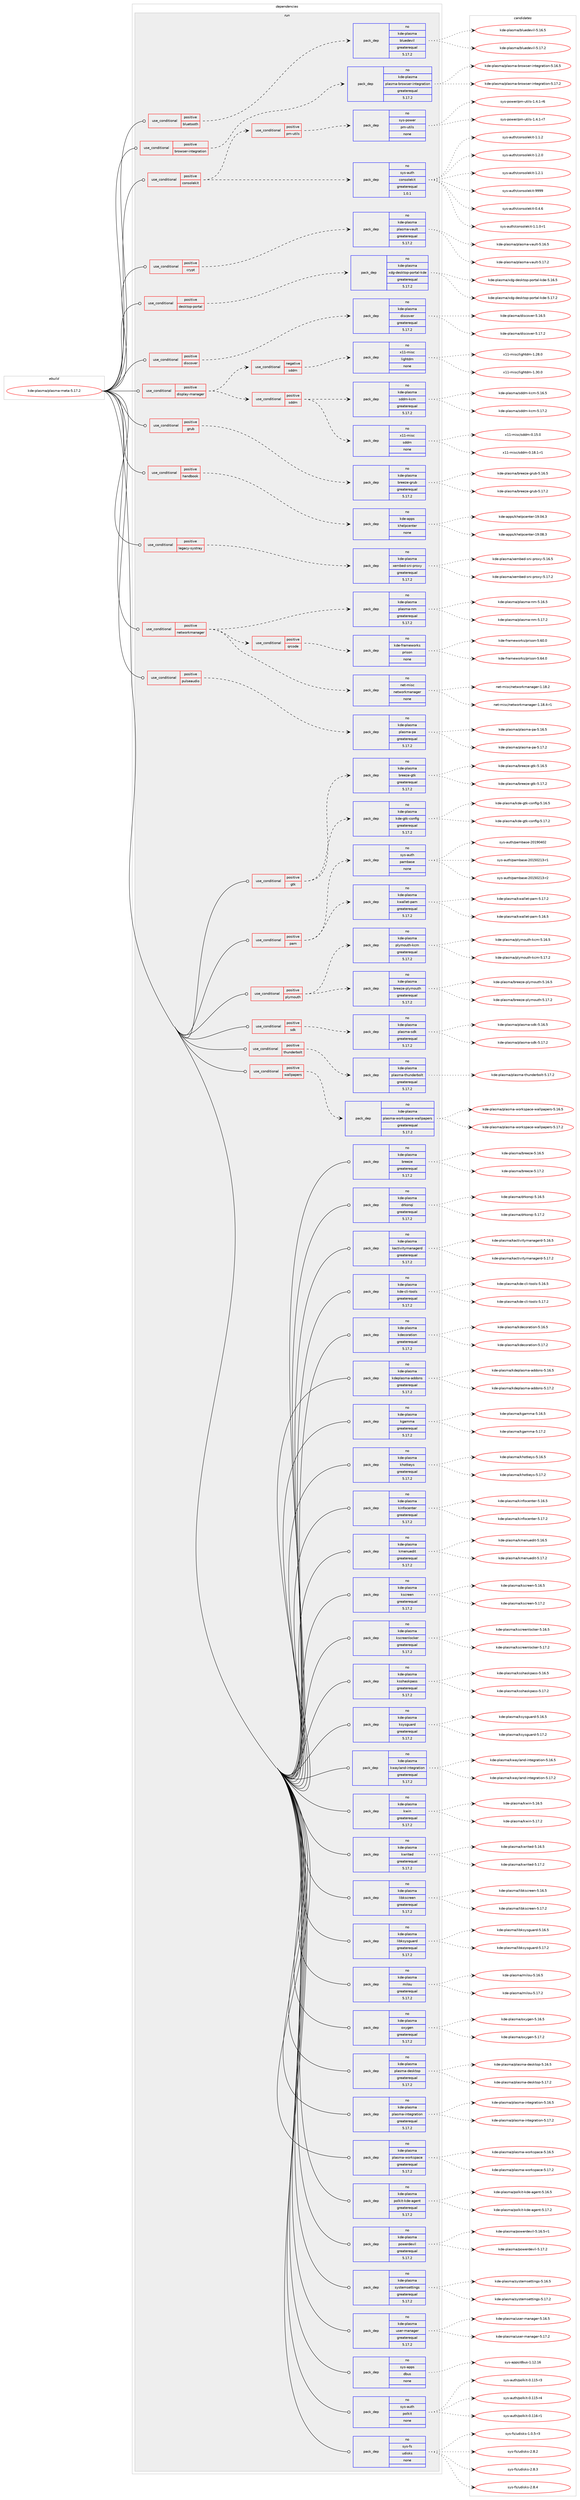 digraph prolog {

# *************
# Graph options
# *************

newrank=true;
concentrate=true;
compound=true;
graph [rankdir=LR,fontname=Helvetica,fontsize=10,ranksep=1.5];#, ranksep=2.5, nodesep=0.2];
edge  [arrowhead=vee];
node  [fontname=Helvetica,fontsize=10];

# **********
# The ebuild
# **********

subgraph cluster_leftcol {
color=gray;
label=<<i>ebuild</i>>;
id [label="kde-plasma/plasma-meta-5.17.2", color=red, width=4, href="../kde-plasma/plasma-meta-5.17.2.svg"];
}

# ****************
# The dependencies
# ****************

subgraph cluster_midcol {
color=gray;
label=<<i>dependencies</i>>;
subgraph cluster_compile {
fillcolor="#eeeeee";
style=filled;
label=<<i>compile</i>>;
}
subgraph cluster_compileandrun {
fillcolor="#eeeeee";
style=filled;
label=<<i>compile and run</i>>;
}
subgraph cluster_run {
fillcolor="#eeeeee";
style=filled;
label=<<i>run</i>>;
subgraph cond187594 {
dependency768848 [label=<<TABLE BORDER="0" CELLBORDER="1" CELLSPACING="0" CELLPADDING="4"><TR><TD ROWSPAN="3" CELLPADDING="10">use_conditional</TD></TR><TR><TD>positive</TD></TR><TR><TD>bluetooth</TD></TR></TABLE>>, shape=none, color=red];
subgraph pack567969 {
dependency768849 [label=<<TABLE BORDER="0" CELLBORDER="1" CELLSPACING="0" CELLPADDING="4" WIDTH="220"><TR><TD ROWSPAN="6" CELLPADDING="30">pack_dep</TD></TR><TR><TD WIDTH="110">no</TD></TR><TR><TD>kde-plasma</TD></TR><TR><TD>bluedevil</TD></TR><TR><TD>greaterequal</TD></TR><TR><TD>5.17.2</TD></TR></TABLE>>, shape=none, color=blue];
}
dependency768848:e -> dependency768849:w [weight=20,style="dashed",arrowhead="vee"];
}
id:e -> dependency768848:w [weight=20,style="solid",arrowhead="odot"];
subgraph cond187595 {
dependency768850 [label=<<TABLE BORDER="0" CELLBORDER="1" CELLSPACING="0" CELLPADDING="4"><TR><TD ROWSPAN="3" CELLPADDING="10">use_conditional</TD></TR><TR><TD>positive</TD></TR><TR><TD>browser-integration</TD></TR></TABLE>>, shape=none, color=red];
subgraph pack567970 {
dependency768851 [label=<<TABLE BORDER="0" CELLBORDER="1" CELLSPACING="0" CELLPADDING="4" WIDTH="220"><TR><TD ROWSPAN="6" CELLPADDING="30">pack_dep</TD></TR><TR><TD WIDTH="110">no</TD></TR><TR><TD>kde-plasma</TD></TR><TR><TD>plasma-browser-integration</TD></TR><TR><TD>greaterequal</TD></TR><TR><TD>5.17.2</TD></TR></TABLE>>, shape=none, color=blue];
}
dependency768850:e -> dependency768851:w [weight=20,style="dashed",arrowhead="vee"];
}
id:e -> dependency768850:w [weight=20,style="solid",arrowhead="odot"];
subgraph cond187596 {
dependency768852 [label=<<TABLE BORDER="0" CELLBORDER="1" CELLSPACING="0" CELLPADDING="4"><TR><TD ROWSPAN="3" CELLPADDING="10">use_conditional</TD></TR><TR><TD>positive</TD></TR><TR><TD>consolekit</TD></TR></TABLE>>, shape=none, color=red];
subgraph pack567971 {
dependency768853 [label=<<TABLE BORDER="0" CELLBORDER="1" CELLSPACING="0" CELLPADDING="4" WIDTH="220"><TR><TD ROWSPAN="6" CELLPADDING="30">pack_dep</TD></TR><TR><TD WIDTH="110">no</TD></TR><TR><TD>sys-auth</TD></TR><TR><TD>consolekit</TD></TR><TR><TD>greaterequal</TD></TR><TR><TD>1.0.1</TD></TR></TABLE>>, shape=none, color=blue];
}
dependency768852:e -> dependency768853:w [weight=20,style="dashed",arrowhead="vee"];
subgraph cond187597 {
dependency768854 [label=<<TABLE BORDER="0" CELLBORDER="1" CELLSPACING="0" CELLPADDING="4"><TR><TD ROWSPAN="3" CELLPADDING="10">use_conditional</TD></TR><TR><TD>positive</TD></TR><TR><TD>pm-utils</TD></TR></TABLE>>, shape=none, color=red];
subgraph pack567972 {
dependency768855 [label=<<TABLE BORDER="0" CELLBORDER="1" CELLSPACING="0" CELLPADDING="4" WIDTH="220"><TR><TD ROWSPAN="6" CELLPADDING="30">pack_dep</TD></TR><TR><TD WIDTH="110">no</TD></TR><TR><TD>sys-power</TD></TR><TR><TD>pm-utils</TD></TR><TR><TD>none</TD></TR><TR><TD></TD></TR></TABLE>>, shape=none, color=blue];
}
dependency768854:e -> dependency768855:w [weight=20,style="dashed",arrowhead="vee"];
}
dependency768852:e -> dependency768854:w [weight=20,style="dashed",arrowhead="vee"];
}
id:e -> dependency768852:w [weight=20,style="solid",arrowhead="odot"];
subgraph cond187598 {
dependency768856 [label=<<TABLE BORDER="0" CELLBORDER="1" CELLSPACING="0" CELLPADDING="4"><TR><TD ROWSPAN="3" CELLPADDING="10">use_conditional</TD></TR><TR><TD>positive</TD></TR><TR><TD>crypt</TD></TR></TABLE>>, shape=none, color=red];
subgraph pack567973 {
dependency768857 [label=<<TABLE BORDER="0" CELLBORDER="1" CELLSPACING="0" CELLPADDING="4" WIDTH="220"><TR><TD ROWSPAN="6" CELLPADDING="30">pack_dep</TD></TR><TR><TD WIDTH="110">no</TD></TR><TR><TD>kde-plasma</TD></TR><TR><TD>plasma-vault</TD></TR><TR><TD>greaterequal</TD></TR><TR><TD>5.17.2</TD></TR></TABLE>>, shape=none, color=blue];
}
dependency768856:e -> dependency768857:w [weight=20,style="dashed",arrowhead="vee"];
}
id:e -> dependency768856:w [weight=20,style="solid",arrowhead="odot"];
subgraph cond187599 {
dependency768858 [label=<<TABLE BORDER="0" CELLBORDER="1" CELLSPACING="0" CELLPADDING="4"><TR><TD ROWSPAN="3" CELLPADDING="10">use_conditional</TD></TR><TR><TD>positive</TD></TR><TR><TD>desktop-portal</TD></TR></TABLE>>, shape=none, color=red];
subgraph pack567974 {
dependency768859 [label=<<TABLE BORDER="0" CELLBORDER="1" CELLSPACING="0" CELLPADDING="4" WIDTH="220"><TR><TD ROWSPAN="6" CELLPADDING="30">pack_dep</TD></TR><TR><TD WIDTH="110">no</TD></TR><TR><TD>kde-plasma</TD></TR><TR><TD>xdg-desktop-portal-kde</TD></TR><TR><TD>greaterequal</TD></TR><TR><TD>5.17.2</TD></TR></TABLE>>, shape=none, color=blue];
}
dependency768858:e -> dependency768859:w [weight=20,style="dashed",arrowhead="vee"];
}
id:e -> dependency768858:w [weight=20,style="solid",arrowhead="odot"];
subgraph cond187600 {
dependency768860 [label=<<TABLE BORDER="0" CELLBORDER="1" CELLSPACING="0" CELLPADDING="4"><TR><TD ROWSPAN="3" CELLPADDING="10">use_conditional</TD></TR><TR><TD>positive</TD></TR><TR><TD>discover</TD></TR></TABLE>>, shape=none, color=red];
subgraph pack567975 {
dependency768861 [label=<<TABLE BORDER="0" CELLBORDER="1" CELLSPACING="0" CELLPADDING="4" WIDTH="220"><TR><TD ROWSPAN="6" CELLPADDING="30">pack_dep</TD></TR><TR><TD WIDTH="110">no</TD></TR><TR><TD>kde-plasma</TD></TR><TR><TD>discover</TD></TR><TR><TD>greaterequal</TD></TR><TR><TD>5.17.2</TD></TR></TABLE>>, shape=none, color=blue];
}
dependency768860:e -> dependency768861:w [weight=20,style="dashed",arrowhead="vee"];
}
id:e -> dependency768860:w [weight=20,style="solid",arrowhead="odot"];
subgraph cond187601 {
dependency768862 [label=<<TABLE BORDER="0" CELLBORDER="1" CELLSPACING="0" CELLPADDING="4"><TR><TD ROWSPAN="3" CELLPADDING="10">use_conditional</TD></TR><TR><TD>positive</TD></TR><TR><TD>display-manager</TD></TR></TABLE>>, shape=none, color=red];
subgraph cond187602 {
dependency768863 [label=<<TABLE BORDER="0" CELLBORDER="1" CELLSPACING="0" CELLPADDING="4"><TR><TD ROWSPAN="3" CELLPADDING="10">use_conditional</TD></TR><TR><TD>positive</TD></TR><TR><TD>sddm</TD></TR></TABLE>>, shape=none, color=red];
subgraph pack567976 {
dependency768864 [label=<<TABLE BORDER="0" CELLBORDER="1" CELLSPACING="0" CELLPADDING="4" WIDTH="220"><TR><TD ROWSPAN="6" CELLPADDING="30">pack_dep</TD></TR><TR><TD WIDTH="110">no</TD></TR><TR><TD>kde-plasma</TD></TR><TR><TD>sddm-kcm</TD></TR><TR><TD>greaterequal</TD></TR><TR><TD>5.17.2</TD></TR></TABLE>>, shape=none, color=blue];
}
dependency768863:e -> dependency768864:w [weight=20,style="dashed",arrowhead="vee"];
subgraph pack567977 {
dependency768865 [label=<<TABLE BORDER="0" CELLBORDER="1" CELLSPACING="0" CELLPADDING="4" WIDTH="220"><TR><TD ROWSPAN="6" CELLPADDING="30">pack_dep</TD></TR><TR><TD WIDTH="110">no</TD></TR><TR><TD>x11-misc</TD></TR><TR><TD>sddm</TD></TR><TR><TD>none</TD></TR><TR><TD></TD></TR></TABLE>>, shape=none, color=blue];
}
dependency768863:e -> dependency768865:w [weight=20,style="dashed",arrowhead="vee"];
}
dependency768862:e -> dependency768863:w [weight=20,style="dashed",arrowhead="vee"];
subgraph cond187603 {
dependency768866 [label=<<TABLE BORDER="0" CELLBORDER="1" CELLSPACING="0" CELLPADDING="4"><TR><TD ROWSPAN="3" CELLPADDING="10">use_conditional</TD></TR><TR><TD>negative</TD></TR><TR><TD>sddm</TD></TR></TABLE>>, shape=none, color=red];
subgraph pack567978 {
dependency768867 [label=<<TABLE BORDER="0" CELLBORDER="1" CELLSPACING="0" CELLPADDING="4" WIDTH="220"><TR><TD ROWSPAN="6" CELLPADDING="30">pack_dep</TD></TR><TR><TD WIDTH="110">no</TD></TR><TR><TD>x11-misc</TD></TR><TR><TD>lightdm</TD></TR><TR><TD>none</TD></TR><TR><TD></TD></TR></TABLE>>, shape=none, color=blue];
}
dependency768866:e -> dependency768867:w [weight=20,style="dashed",arrowhead="vee"];
}
dependency768862:e -> dependency768866:w [weight=20,style="dashed",arrowhead="vee"];
}
id:e -> dependency768862:w [weight=20,style="solid",arrowhead="odot"];
subgraph cond187604 {
dependency768868 [label=<<TABLE BORDER="0" CELLBORDER="1" CELLSPACING="0" CELLPADDING="4"><TR><TD ROWSPAN="3" CELLPADDING="10">use_conditional</TD></TR><TR><TD>positive</TD></TR><TR><TD>grub</TD></TR></TABLE>>, shape=none, color=red];
subgraph pack567979 {
dependency768869 [label=<<TABLE BORDER="0" CELLBORDER="1" CELLSPACING="0" CELLPADDING="4" WIDTH="220"><TR><TD ROWSPAN="6" CELLPADDING="30">pack_dep</TD></TR><TR><TD WIDTH="110">no</TD></TR><TR><TD>kde-plasma</TD></TR><TR><TD>breeze-grub</TD></TR><TR><TD>greaterequal</TD></TR><TR><TD>5.17.2</TD></TR></TABLE>>, shape=none, color=blue];
}
dependency768868:e -> dependency768869:w [weight=20,style="dashed",arrowhead="vee"];
}
id:e -> dependency768868:w [weight=20,style="solid",arrowhead="odot"];
subgraph cond187605 {
dependency768870 [label=<<TABLE BORDER="0" CELLBORDER="1" CELLSPACING="0" CELLPADDING="4"><TR><TD ROWSPAN="3" CELLPADDING="10">use_conditional</TD></TR><TR><TD>positive</TD></TR><TR><TD>gtk</TD></TR></TABLE>>, shape=none, color=red];
subgraph pack567980 {
dependency768871 [label=<<TABLE BORDER="0" CELLBORDER="1" CELLSPACING="0" CELLPADDING="4" WIDTH="220"><TR><TD ROWSPAN="6" CELLPADDING="30">pack_dep</TD></TR><TR><TD WIDTH="110">no</TD></TR><TR><TD>kde-plasma</TD></TR><TR><TD>breeze-gtk</TD></TR><TR><TD>greaterequal</TD></TR><TR><TD>5.17.2</TD></TR></TABLE>>, shape=none, color=blue];
}
dependency768870:e -> dependency768871:w [weight=20,style="dashed",arrowhead="vee"];
subgraph pack567981 {
dependency768872 [label=<<TABLE BORDER="0" CELLBORDER="1" CELLSPACING="0" CELLPADDING="4" WIDTH="220"><TR><TD ROWSPAN="6" CELLPADDING="30">pack_dep</TD></TR><TR><TD WIDTH="110">no</TD></TR><TR><TD>kde-plasma</TD></TR><TR><TD>kde-gtk-config</TD></TR><TR><TD>greaterequal</TD></TR><TR><TD>5.17.2</TD></TR></TABLE>>, shape=none, color=blue];
}
dependency768870:e -> dependency768872:w [weight=20,style="dashed",arrowhead="vee"];
}
id:e -> dependency768870:w [weight=20,style="solid",arrowhead="odot"];
subgraph cond187606 {
dependency768873 [label=<<TABLE BORDER="0" CELLBORDER="1" CELLSPACING="0" CELLPADDING="4"><TR><TD ROWSPAN="3" CELLPADDING="10">use_conditional</TD></TR><TR><TD>positive</TD></TR><TR><TD>handbook</TD></TR></TABLE>>, shape=none, color=red];
subgraph pack567982 {
dependency768874 [label=<<TABLE BORDER="0" CELLBORDER="1" CELLSPACING="0" CELLPADDING="4" WIDTH="220"><TR><TD ROWSPAN="6" CELLPADDING="30">pack_dep</TD></TR><TR><TD WIDTH="110">no</TD></TR><TR><TD>kde-apps</TD></TR><TR><TD>khelpcenter</TD></TR><TR><TD>none</TD></TR><TR><TD></TD></TR></TABLE>>, shape=none, color=blue];
}
dependency768873:e -> dependency768874:w [weight=20,style="dashed",arrowhead="vee"];
}
id:e -> dependency768873:w [weight=20,style="solid",arrowhead="odot"];
subgraph cond187607 {
dependency768875 [label=<<TABLE BORDER="0" CELLBORDER="1" CELLSPACING="0" CELLPADDING="4"><TR><TD ROWSPAN="3" CELLPADDING="10">use_conditional</TD></TR><TR><TD>positive</TD></TR><TR><TD>legacy-systray</TD></TR></TABLE>>, shape=none, color=red];
subgraph pack567983 {
dependency768876 [label=<<TABLE BORDER="0" CELLBORDER="1" CELLSPACING="0" CELLPADDING="4" WIDTH="220"><TR><TD ROWSPAN="6" CELLPADDING="30">pack_dep</TD></TR><TR><TD WIDTH="110">no</TD></TR><TR><TD>kde-plasma</TD></TR><TR><TD>xembed-sni-proxy</TD></TR><TR><TD>greaterequal</TD></TR><TR><TD>5.17.2</TD></TR></TABLE>>, shape=none, color=blue];
}
dependency768875:e -> dependency768876:w [weight=20,style="dashed",arrowhead="vee"];
}
id:e -> dependency768875:w [weight=20,style="solid",arrowhead="odot"];
subgraph cond187608 {
dependency768877 [label=<<TABLE BORDER="0" CELLBORDER="1" CELLSPACING="0" CELLPADDING="4"><TR><TD ROWSPAN="3" CELLPADDING="10">use_conditional</TD></TR><TR><TD>positive</TD></TR><TR><TD>networkmanager</TD></TR></TABLE>>, shape=none, color=red];
subgraph pack567984 {
dependency768878 [label=<<TABLE BORDER="0" CELLBORDER="1" CELLSPACING="0" CELLPADDING="4" WIDTH="220"><TR><TD ROWSPAN="6" CELLPADDING="30">pack_dep</TD></TR><TR><TD WIDTH="110">no</TD></TR><TR><TD>kde-plasma</TD></TR><TR><TD>plasma-nm</TD></TR><TR><TD>greaterequal</TD></TR><TR><TD>5.17.2</TD></TR></TABLE>>, shape=none, color=blue];
}
dependency768877:e -> dependency768878:w [weight=20,style="dashed",arrowhead="vee"];
subgraph pack567985 {
dependency768879 [label=<<TABLE BORDER="0" CELLBORDER="1" CELLSPACING="0" CELLPADDING="4" WIDTH="220"><TR><TD ROWSPAN="6" CELLPADDING="30">pack_dep</TD></TR><TR><TD WIDTH="110">no</TD></TR><TR><TD>net-misc</TD></TR><TR><TD>networkmanager</TD></TR><TR><TD>none</TD></TR><TR><TD></TD></TR></TABLE>>, shape=none, color=blue];
}
dependency768877:e -> dependency768879:w [weight=20,style="dashed",arrowhead="vee"];
subgraph cond187609 {
dependency768880 [label=<<TABLE BORDER="0" CELLBORDER="1" CELLSPACING="0" CELLPADDING="4"><TR><TD ROWSPAN="3" CELLPADDING="10">use_conditional</TD></TR><TR><TD>positive</TD></TR><TR><TD>qrcode</TD></TR></TABLE>>, shape=none, color=red];
subgraph pack567986 {
dependency768881 [label=<<TABLE BORDER="0" CELLBORDER="1" CELLSPACING="0" CELLPADDING="4" WIDTH="220"><TR><TD ROWSPAN="6" CELLPADDING="30">pack_dep</TD></TR><TR><TD WIDTH="110">no</TD></TR><TR><TD>kde-frameworks</TD></TR><TR><TD>prison</TD></TR><TR><TD>none</TD></TR><TR><TD></TD></TR></TABLE>>, shape=none, color=blue];
}
dependency768880:e -> dependency768881:w [weight=20,style="dashed",arrowhead="vee"];
}
dependency768877:e -> dependency768880:w [weight=20,style="dashed",arrowhead="vee"];
}
id:e -> dependency768877:w [weight=20,style="solid",arrowhead="odot"];
subgraph cond187610 {
dependency768882 [label=<<TABLE BORDER="0" CELLBORDER="1" CELLSPACING="0" CELLPADDING="4"><TR><TD ROWSPAN="3" CELLPADDING="10">use_conditional</TD></TR><TR><TD>positive</TD></TR><TR><TD>pam</TD></TR></TABLE>>, shape=none, color=red];
subgraph pack567987 {
dependency768883 [label=<<TABLE BORDER="0" CELLBORDER="1" CELLSPACING="0" CELLPADDING="4" WIDTH="220"><TR><TD ROWSPAN="6" CELLPADDING="30">pack_dep</TD></TR><TR><TD WIDTH="110">no</TD></TR><TR><TD>kde-plasma</TD></TR><TR><TD>kwallet-pam</TD></TR><TR><TD>greaterequal</TD></TR><TR><TD>5.17.2</TD></TR></TABLE>>, shape=none, color=blue];
}
dependency768882:e -> dependency768883:w [weight=20,style="dashed",arrowhead="vee"];
subgraph pack567988 {
dependency768884 [label=<<TABLE BORDER="0" CELLBORDER="1" CELLSPACING="0" CELLPADDING="4" WIDTH="220"><TR><TD ROWSPAN="6" CELLPADDING="30">pack_dep</TD></TR><TR><TD WIDTH="110">no</TD></TR><TR><TD>sys-auth</TD></TR><TR><TD>pambase</TD></TR><TR><TD>none</TD></TR><TR><TD></TD></TR></TABLE>>, shape=none, color=blue];
}
dependency768882:e -> dependency768884:w [weight=20,style="dashed",arrowhead="vee"];
}
id:e -> dependency768882:w [weight=20,style="solid",arrowhead="odot"];
subgraph cond187611 {
dependency768885 [label=<<TABLE BORDER="0" CELLBORDER="1" CELLSPACING="0" CELLPADDING="4"><TR><TD ROWSPAN="3" CELLPADDING="10">use_conditional</TD></TR><TR><TD>positive</TD></TR><TR><TD>plymouth</TD></TR></TABLE>>, shape=none, color=red];
subgraph pack567989 {
dependency768886 [label=<<TABLE BORDER="0" CELLBORDER="1" CELLSPACING="0" CELLPADDING="4" WIDTH="220"><TR><TD ROWSPAN="6" CELLPADDING="30">pack_dep</TD></TR><TR><TD WIDTH="110">no</TD></TR><TR><TD>kde-plasma</TD></TR><TR><TD>breeze-plymouth</TD></TR><TR><TD>greaterequal</TD></TR><TR><TD>5.17.2</TD></TR></TABLE>>, shape=none, color=blue];
}
dependency768885:e -> dependency768886:w [weight=20,style="dashed",arrowhead="vee"];
subgraph pack567990 {
dependency768887 [label=<<TABLE BORDER="0" CELLBORDER="1" CELLSPACING="0" CELLPADDING="4" WIDTH="220"><TR><TD ROWSPAN="6" CELLPADDING="30">pack_dep</TD></TR><TR><TD WIDTH="110">no</TD></TR><TR><TD>kde-plasma</TD></TR><TR><TD>plymouth-kcm</TD></TR><TR><TD>greaterequal</TD></TR><TR><TD>5.17.2</TD></TR></TABLE>>, shape=none, color=blue];
}
dependency768885:e -> dependency768887:w [weight=20,style="dashed",arrowhead="vee"];
}
id:e -> dependency768885:w [weight=20,style="solid",arrowhead="odot"];
subgraph cond187612 {
dependency768888 [label=<<TABLE BORDER="0" CELLBORDER="1" CELLSPACING="0" CELLPADDING="4"><TR><TD ROWSPAN="3" CELLPADDING="10">use_conditional</TD></TR><TR><TD>positive</TD></TR><TR><TD>pulseaudio</TD></TR></TABLE>>, shape=none, color=red];
subgraph pack567991 {
dependency768889 [label=<<TABLE BORDER="0" CELLBORDER="1" CELLSPACING="0" CELLPADDING="4" WIDTH="220"><TR><TD ROWSPAN="6" CELLPADDING="30">pack_dep</TD></TR><TR><TD WIDTH="110">no</TD></TR><TR><TD>kde-plasma</TD></TR><TR><TD>plasma-pa</TD></TR><TR><TD>greaterequal</TD></TR><TR><TD>5.17.2</TD></TR></TABLE>>, shape=none, color=blue];
}
dependency768888:e -> dependency768889:w [weight=20,style="dashed",arrowhead="vee"];
}
id:e -> dependency768888:w [weight=20,style="solid",arrowhead="odot"];
subgraph cond187613 {
dependency768890 [label=<<TABLE BORDER="0" CELLBORDER="1" CELLSPACING="0" CELLPADDING="4"><TR><TD ROWSPAN="3" CELLPADDING="10">use_conditional</TD></TR><TR><TD>positive</TD></TR><TR><TD>sdk</TD></TR></TABLE>>, shape=none, color=red];
subgraph pack567992 {
dependency768891 [label=<<TABLE BORDER="0" CELLBORDER="1" CELLSPACING="0" CELLPADDING="4" WIDTH="220"><TR><TD ROWSPAN="6" CELLPADDING="30">pack_dep</TD></TR><TR><TD WIDTH="110">no</TD></TR><TR><TD>kde-plasma</TD></TR><TR><TD>plasma-sdk</TD></TR><TR><TD>greaterequal</TD></TR><TR><TD>5.17.2</TD></TR></TABLE>>, shape=none, color=blue];
}
dependency768890:e -> dependency768891:w [weight=20,style="dashed",arrowhead="vee"];
}
id:e -> dependency768890:w [weight=20,style="solid",arrowhead="odot"];
subgraph cond187614 {
dependency768892 [label=<<TABLE BORDER="0" CELLBORDER="1" CELLSPACING="0" CELLPADDING="4"><TR><TD ROWSPAN="3" CELLPADDING="10">use_conditional</TD></TR><TR><TD>positive</TD></TR><TR><TD>thunderbolt</TD></TR></TABLE>>, shape=none, color=red];
subgraph pack567993 {
dependency768893 [label=<<TABLE BORDER="0" CELLBORDER="1" CELLSPACING="0" CELLPADDING="4" WIDTH="220"><TR><TD ROWSPAN="6" CELLPADDING="30">pack_dep</TD></TR><TR><TD WIDTH="110">no</TD></TR><TR><TD>kde-plasma</TD></TR><TR><TD>plasma-thunderbolt</TD></TR><TR><TD>greaterequal</TD></TR><TR><TD>5.17.2</TD></TR></TABLE>>, shape=none, color=blue];
}
dependency768892:e -> dependency768893:w [weight=20,style="dashed",arrowhead="vee"];
}
id:e -> dependency768892:w [weight=20,style="solid",arrowhead="odot"];
subgraph cond187615 {
dependency768894 [label=<<TABLE BORDER="0" CELLBORDER="1" CELLSPACING="0" CELLPADDING="4"><TR><TD ROWSPAN="3" CELLPADDING="10">use_conditional</TD></TR><TR><TD>positive</TD></TR><TR><TD>wallpapers</TD></TR></TABLE>>, shape=none, color=red];
subgraph pack567994 {
dependency768895 [label=<<TABLE BORDER="0" CELLBORDER="1" CELLSPACING="0" CELLPADDING="4" WIDTH="220"><TR><TD ROWSPAN="6" CELLPADDING="30">pack_dep</TD></TR><TR><TD WIDTH="110">no</TD></TR><TR><TD>kde-plasma</TD></TR><TR><TD>plasma-workspace-wallpapers</TD></TR><TR><TD>greaterequal</TD></TR><TR><TD>5.17.2</TD></TR></TABLE>>, shape=none, color=blue];
}
dependency768894:e -> dependency768895:w [weight=20,style="dashed",arrowhead="vee"];
}
id:e -> dependency768894:w [weight=20,style="solid",arrowhead="odot"];
subgraph pack567995 {
dependency768896 [label=<<TABLE BORDER="0" CELLBORDER="1" CELLSPACING="0" CELLPADDING="4" WIDTH="220"><TR><TD ROWSPAN="6" CELLPADDING="30">pack_dep</TD></TR><TR><TD WIDTH="110">no</TD></TR><TR><TD>kde-plasma</TD></TR><TR><TD>breeze</TD></TR><TR><TD>greaterequal</TD></TR><TR><TD>5.17.2</TD></TR></TABLE>>, shape=none, color=blue];
}
id:e -> dependency768896:w [weight=20,style="solid",arrowhead="odot"];
subgraph pack567996 {
dependency768897 [label=<<TABLE BORDER="0" CELLBORDER="1" CELLSPACING="0" CELLPADDING="4" WIDTH="220"><TR><TD ROWSPAN="6" CELLPADDING="30">pack_dep</TD></TR><TR><TD WIDTH="110">no</TD></TR><TR><TD>kde-plasma</TD></TR><TR><TD>drkonqi</TD></TR><TR><TD>greaterequal</TD></TR><TR><TD>5.17.2</TD></TR></TABLE>>, shape=none, color=blue];
}
id:e -> dependency768897:w [weight=20,style="solid",arrowhead="odot"];
subgraph pack567997 {
dependency768898 [label=<<TABLE BORDER="0" CELLBORDER="1" CELLSPACING="0" CELLPADDING="4" WIDTH="220"><TR><TD ROWSPAN="6" CELLPADDING="30">pack_dep</TD></TR><TR><TD WIDTH="110">no</TD></TR><TR><TD>kde-plasma</TD></TR><TR><TD>kactivitymanagerd</TD></TR><TR><TD>greaterequal</TD></TR><TR><TD>5.17.2</TD></TR></TABLE>>, shape=none, color=blue];
}
id:e -> dependency768898:w [weight=20,style="solid",arrowhead="odot"];
subgraph pack567998 {
dependency768899 [label=<<TABLE BORDER="0" CELLBORDER="1" CELLSPACING="0" CELLPADDING="4" WIDTH="220"><TR><TD ROWSPAN="6" CELLPADDING="30">pack_dep</TD></TR><TR><TD WIDTH="110">no</TD></TR><TR><TD>kde-plasma</TD></TR><TR><TD>kde-cli-tools</TD></TR><TR><TD>greaterequal</TD></TR><TR><TD>5.17.2</TD></TR></TABLE>>, shape=none, color=blue];
}
id:e -> dependency768899:w [weight=20,style="solid",arrowhead="odot"];
subgraph pack567999 {
dependency768900 [label=<<TABLE BORDER="0" CELLBORDER="1" CELLSPACING="0" CELLPADDING="4" WIDTH="220"><TR><TD ROWSPAN="6" CELLPADDING="30">pack_dep</TD></TR><TR><TD WIDTH="110">no</TD></TR><TR><TD>kde-plasma</TD></TR><TR><TD>kdecoration</TD></TR><TR><TD>greaterequal</TD></TR><TR><TD>5.17.2</TD></TR></TABLE>>, shape=none, color=blue];
}
id:e -> dependency768900:w [weight=20,style="solid",arrowhead="odot"];
subgraph pack568000 {
dependency768901 [label=<<TABLE BORDER="0" CELLBORDER="1" CELLSPACING="0" CELLPADDING="4" WIDTH="220"><TR><TD ROWSPAN="6" CELLPADDING="30">pack_dep</TD></TR><TR><TD WIDTH="110">no</TD></TR><TR><TD>kde-plasma</TD></TR><TR><TD>kdeplasma-addons</TD></TR><TR><TD>greaterequal</TD></TR><TR><TD>5.17.2</TD></TR></TABLE>>, shape=none, color=blue];
}
id:e -> dependency768901:w [weight=20,style="solid",arrowhead="odot"];
subgraph pack568001 {
dependency768902 [label=<<TABLE BORDER="0" CELLBORDER="1" CELLSPACING="0" CELLPADDING="4" WIDTH="220"><TR><TD ROWSPAN="6" CELLPADDING="30">pack_dep</TD></TR><TR><TD WIDTH="110">no</TD></TR><TR><TD>kde-plasma</TD></TR><TR><TD>kgamma</TD></TR><TR><TD>greaterequal</TD></TR><TR><TD>5.17.2</TD></TR></TABLE>>, shape=none, color=blue];
}
id:e -> dependency768902:w [weight=20,style="solid",arrowhead="odot"];
subgraph pack568002 {
dependency768903 [label=<<TABLE BORDER="0" CELLBORDER="1" CELLSPACING="0" CELLPADDING="4" WIDTH="220"><TR><TD ROWSPAN="6" CELLPADDING="30">pack_dep</TD></TR><TR><TD WIDTH="110">no</TD></TR><TR><TD>kde-plasma</TD></TR><TR><TD>khotkeys</TD></TR><TR><TD>greaterequal</TD></TR><TR><TD>5.17.2</TD></TR></TABLE>>, shape=none, color=blue];
}
id:e -> dependency768903:w [weight=20,style="solid",arrowhead="odot"];
subgraph pack568003 {
dependency768904 [label=<<TABLE BORDER="0" CELLBORDER="1" CELLSPACING="0" CELLPADDING="4" WIDTH="220"><TR><TD ROWSPAN="6" CELLPADDING="30">pack_dep</TD></TR><TR><TD WIDTH="110">no</TD></TR><TR><TD>kde-plasma</TD></TR><TR><TD>kinfocenter</TD></TR><TR><TD>greaterequal</TD></TR><TR><TD>5.17.2</TD></TR></TABLE>>, shape=none, color=blue];
}
id:e -> dependency768904:w [weight=20,style="solid",arrowhead="odot"];
subgraph pack568004 {
dependency768905 [label=<<TABLE BORDER="0" CELLBORDER="1" CELLSPACING="0" CELLPADDING="4" WIDTH="220"><TR><TD ROWSPAN="6" CELLPADDING="30">pack_dep</TD></TR><TR><TD WIDTH="110">no</TD></TR><TR><TD>kde-plasma</TD></TR><TR><TD>kmenuedit</TD></TR><TR><TD>greaterequal</TD></TR><TR><TD>5.17.2</TD></TR></TABLE>>, shape=none, color=blue];
}
id:e -> dependency768905:w [weight=20,style="solid",arrowhead="odot"];
subgraph pack568005 {
dependency768906 [label=<<TABLE BORDER="0" CELLBORDER="1" CELLSPACING="0" CELLPADDING="4" WIDTH="220"><TR><TD ROWSPAN="6" CELLPADDING="30">pack_dep</TD></TR><TR><TD WIDTH="110">no</TD></TR><TR><TD>kde-plasma</TD></TR><TR><TD>kscreen</TD></TR><TR><TD>greaterequal</TD></TR><TR><TD>5.17.2</TD></TR></TABLE>>, shape=none, color=blue];
}
id:e -> dependency768906:w [weight=20,style="solid",arrowhead="odot"];
subgraph pack568006 {
dependency768907 [label=<<TABLE BORDER="0" CELLBORDER="1" CELLSPACING="0" CELLPADDING="4" WIDTH="220"><TR><TD ROWSPAN="6" CELLPADDING="30">pack_dep</TD></TR><TR><TD WIDTH="110">no</TD></TR><TR><TD>kde-plasma</TD></TR><TR><TD>kscreenlocker</TD></TR><TR><TD>greaterequal</TD></TR><TR><TD>5.17.2</TD></TR></TABLE>>, shape=none, color=blue];
}
id:e -> dependency768907:w [weight=20,style="solid",arrowhead="odot"];
subgraph pack568007 {
dependency768908 [label=<<TABLE BORDER="0" CELLBORDER="1" CELLSPACING="0" CELLPADDING="4" WIDTH="220"><TR><TD ROWSPAN="6" CELLPADDING="30">pack_dep</TD></TR><TR><TD WIDTH="110">no</TD></TR><TR><TD>kde-plasma</TD></TR><TR><TD>ksshaskpass</TD></TR><TR><TD>greaterequal</TD></TR><TR><TD>5.17.2</TD></TR></TABLE>>, shape=none, color=blue];
}
id:e -> dependency768908:w [weight=20,style="solid",arrowhead="odot"];
subgraph pack568008 {
dependency768909 [label=<<TABLE BORDER="0" CELLBORDER="1" CELLSPACING="0" CELLPADDING="4" WIDTH="220"><TR><TD ROWSPAN="6" CELLPADDING="30">pack_dep</TD></TR><TR><TD WIDTH="110">no</TD></TR><TR><TD>kde-plasma</TD></TR><TR><TD>ksysguard</TD></TR><TR><TD>greaterequal</TD></TR><TR><TD>5.17.2</TD></TR></TABLE>>, shape=none, color=blue];
}
id:e -> dependency768909:w [weight=20,style="solid",arrowhead="odot"];
subgraph pack568009 {
dependency768910 [label=<<TABLE BORDER="0" CELLBORDER="1" CELLSPACING="0" CELLPADDING="4" WIDTH="220"><TR><TD ROWSPAN="6" CELLPADDING="30">pack_dep</TD></TR><TR><TD WIDTH="110">no</TD></TR><TR><TD>kde-plasma</TD></TR><TR><TD>kwayland-integration</TD></TR><TR><TD>greaterequal</TD></TR><TR><TD>5.17.2</TD></TR></TABLE>>, shape=none, color=blue];
}
id:e -> dependency768910:w [weight=20,style="solid",arrowhead="odot"];
subgraph pack568010 {
dependency768911 [label=<<TABLE BORDER="0" CELLBORDER="1" CELLSPACING="0" CELLPADDING="4" WIDTH="220"><TR><TD ROWSPAN="6" CELLPADDING="30">pack_dep</TD></TR><TR><TD WIDTH="110">no</TD></TR><TR><TD>kde-plasma</TD></TR><TR><TD>kwin</TD></TR><TR><TD>greaterequal</TD></TR><TR><TD>5.17.2</TD></TR></TABLE>>, shape=none, color=blue];
}
id:e -> dependency768911:w [weight=20,style="solid",arrowhead="odot"];
subgraph pack568011 {
dependency768912 [label=<<TABLE BORDER="0" CELLBORDER="1" CELLSPACING="0" CELLPADDING="4" WIDTH="220"><TR><TD ROWSPAN="6" CELLPADDING="30">pack_dep</TD></TR><TR><TD WIDTH="110">no</TD></TR><TR><TD>kde-plasma</TD></TR><TR><TD>kwrited</TD></TR><TR><TD>greaterequal</TD></TR><TR><TD>5.17.2</TD></TR></TABLE>>, shape=none, color=blue];
}
id:e -> dependency768912:w [weight=20,style="solid",arrowhead="odot"];
subgraph pack568012 {
dependency768913 [label=<<TABLE BORDER="0" CELLBORDER="1" CELLSPACING="0" CELLPADDING="4" WIDTH="220"><TR><TD ROWSPAN="6" CELLPADDING="30">pack_dep</TD></TR><TR><TD WIDTH="110">no</TD></TR><TR><TD>kde-plasma</TD></TR><TR><TD>libkscreen</TD></TR><TR><TD>greaterequal</TD></TR><TR><TD>5.17.2</TD></TR></TABLE>>, shape=none, color=blue];
}
id:e -> dependency768913:w [weight=20,style="solid",arrowhead="odot"];
subgraph pack568013 {
dependency768914 [label=<<TABLE BORDER="0" CELLBORDER="1" CELLSPACING="0" CELLPADDING="4" WIDTH="220"><TR><TD ROWSPAN="6" CELLPADDING="30">pack_dep</TD></TR><TR><TD WIDTH="110">no</TD></TR><TR><TD>kde-plasma</TD></TR><TR><TD>libksysguard</TD></TR><TR><TD>greaterequal</TD></TR><TR><TD>5.17.2</TD></TR></TABLE>>, shape=none, color=blue];
}
id:e -> dependency768914:w [weight=20,style="solid",arrowhead="odot"];
subgraph pack568014 {
dependency768915 [label=<<TABLE BORDER="0" CELLBORDER="1" CELLSPACING="0" CELLPADDING="4" WIDTH="220"><TR><TD ROWSPAN="6" CELLPADDING="30">pack_dep</TD></TR><TR><TD WIDTH="110">no</TD></TR><TR><TD>kde-plasma</TD></TR><TR><TD>milou</TD></TR><TR><TD>greaterequal</TD></TR><TR><TD>5.17.2</TD></TR></TABLE>>, shape=none, color=blue];
}
id:e -> dependency768915:w [weight=20,style="solid",arrowhead="odot"];
subgraph pack568015 {
dependency768916 [label=<<TABLE BORDER="0" CELLBORDER="1" CELLSPACING="0" CELLPADDING="4" WIDTH="220"><TR><TD ROWSPAN="6" CELLPADDING="30">pack_dep</TD></TR><TR><TD WIDTH="110">no</TD></TR><TR><TD>kde-plasma</TD></TR><TR><TD>oxygen</TD></TR><TR><TD>greaterequal</TD></TR><TR><TD>5.17.2</TD></TR></TABLE>>, shape=none, color=blue];
}
id:e -> dependency768916:w [weight=20,style="solid",arrowhead="odot"];
subgraph pack568016 {
dependency768917 [label=<<TABLE BORDER="0" CELLBORDER="1" CELLSPACING="0" CELLPADDING="4" WIDTH="220"><TR><TD ROWSPAN="6" CELLPADDING="30">pack_dep</TD></TR><TR><TD WIDTH="110">no</TD></TR><TR><TD>kde-plasma</TD></TR><TR><TD>plasma-desktop</TD></TR><TR><TD>greaterequal</TD></TR><TR><TD>5.17.2</TD></TR></TABLE>>, shape=none, color=blue];
}
id:e -> dependency768917:w [weight=20,style="solid",arrowhead="odot"];
subgraph pack568017 {
dependency768918 [label=<<TABLE BORDER="0" CELLBORDER="1" CELLSPACING="0" CELLPADDING="4" WIDTH="220"><TR><TD ROWSPAN="6" CELLPADDING="30">pack_dep</TD></TR><TR><TD WIDTH="110">no</TD></TR><TR><TD>kde-plasma</TD></TR><TR><TD>plasma-integration</TD></TR><TR><TD>greaterequal</TD></TR><TR><TD>5.17.2</TD></TR></TABLE>>, shape=none, color=blue];
}
id:e -> dependency768918:w [weight=20,style="solid",arrowhead="odot"];
subgraph pack568018 {
dependency768919 [label=<<TABLE BORDER="0" CELLBORDER="1" CELLSPACING="0" CELLPADDING="4" WIDTH="220"><TR><TD ROWSPAN="6" CELLPADDING="30">pack_dep</TD></TR><TR><TD WIDTH="110">no</TD></TR><TR><TD>kde-plasma</TD></TR><TR><TD>plasma-workspace</TD></TR><TR><TD>greaterequal</TD></TR><TR><TD>5.17.2</TD></TR></TABLE>>, shape=none, color=blue];
}
id:e -> dependency768919:w [weight=20,style="solid",arrowhead="odot"];
subgraph pack568019 {
dependency768920 [label=<<TABLE BORDER="0" CELLBORDER="1" CELLSPACING="0" CELLPADDING="4" WIDTH="220"><TR><TD ROWSPAN="6" CELLPADDING="30">pack_dep</TD></TR><TR><TD WIDTH="110">no</TD></TR><TR><TD>kde-plasma</TD></TR><TR><TD>polkit-kde-agent</TD></TR><TR><TD>greaterequal</TD></TR><TR><TD>5.17.2</TD></TR></TABLE>>, shape=none, color=blue];
}
id:e -> dependency768920:w [weight=20,style="solid",arrowhead="odot"];
subgraph pack568020 {
dependency768921 [label=<<TABLE BORDER="0" CELLBORDER="1" CELLSPACING="0" CELLPADDING="4" WIDTH="220"><TR><TD ROWSPAN="6" CELLPADDING="30">pack_dep</TD></TR><TR><TD WIDTH="110">no</TD></TR><TR><TD>kde-plasma</TD></TR><TR><TD>powerdevil</TD></TR><TR><TD>greaterequal</TD></TR><TR><TD>5.17.2</TD></TR></TABLE>>, shape=none, color=blue];
}
id:e -> dependency768921:w [weight=20,style="solid",arrowhead="odot"];
subgraph pack568021 {
dependency768922 [label=<<TABLE BORDER="0" CELLBORDER="1" CELLSPACING="0" CELLPADDING="4" WIDTH="220"><TR><TD ROWSPAN="6" CELLPADDING="30">pack_dep</TD></TR><TR><TD WIDTH="110">no</TD></TR><TR><TD>kde-plasma</TD></TR><TR><TD>systemsettings</TD></TR><TR><TD>greaterequal</TD></TR><TR><TD>5.17.2</TD></TR></TABLE>>, shape=none, color=blue];
}
id:e -> dependency768922:w [weight=20,style="solid",arrowhead="odot"];
subgraph pack568022 {
dependency768923 [label=<<TABLE BORDER="0" CELLBORDER="1" CELLSPACING="0" CELLPADDING="4" WIDTH="220"><TR><TD ROWSPAN="6" CELLPADDING="30">pack_dep</TD></TR><TR><TD WIDTH="110">no</TD></TR><TR><TD>kde-plasma</TD></TR><TR><TD>user-manager</TD></TR><TR><TD>greaterequal</TD></TR><TR><TD>5.17.2</TD></TR></TABLE>>, shape=none, color=blue];
}
id:e -> dependency768923:w [weight=20,style="solid",arrowhead="odot"];
subgraph pack568023 {
dependency768924 [label=<<TABLE BORDER="0" CELLBORDER="1" CELLSPACING="0" CELLPADDING="4" WIDTH="220"><TR><TD ROWSPAN="6" CELLPADDING="30">pack_dep</TD></TR><TR><TD WIDTH="110">no</TD></TR><TR><TD>sys-apps</TD></TR><TR><TD>dbus</TD></TR><TR><TD>none</TD></TR><TR><TD></TD></TR></TABLE>>, shape=none, color=blue];
}
id:e -> dependency768924:w [weight=20,style="solid",arrowhead="odot"];
subgraph pack568024 {
dependency768925 [label=<<TABLE BORDER="0" CELLBORDER="1" CELLSPACING="0" CELLPADDING="4" WIDTH="220"><TR><TD ROWSPAN="6" CELLPADDING="30">pack_dep</TD></TR><TR><TD WIDTH="110">no</TD></TR><TR><TD>sys-auth</TD></TR><TR><TD>polkit</TD></TR><TR><TD>none</TD></TR><TR><TD></TD></TR></TABLE>>, shape=none, color=blue];
}
id:e -> dependency768925:w [weight=20,style="solid",arrowhead="odot"];
subgraph pack568025 {
dependency768926 [label=<<TABLE BORDER="0" CELLBORDER="1" CELLSPACING="0" CELLPADDING="4" WIDTH="220"><TR><TD ROWSPAN="6" CELLPADDING="30">pack_dep</TD></TR><TR><TD WIDTH="110">no</TD></TR><TR><TD>sys-fs</TD></TR><TR><TD>udisks</TD></TR><TR><TD>none</TD></TR><TR><TD></TD></TR></TABLE>>, shape=none, color=blue];
}
id:e -> dependency768926:w [weight=20,style="solid",arrowhead="odot"];
}
}

# **************
# The candidates
# **************

subgraph cluster_choices {
rank=same;
color=gray;
label=<<i>candidates</i>>;

subgraph choice567969 {
color=black;
nodesep=1;
choice107100101451121089711510997479810811710110010111810510845534649544653 [label="kde-plasma/bluedevil-5.16.5", color=red, width=4,href="../kde-plasma/bluedevil-5.16.5.svg"];
choice107100101451121089711510997479810811710110010111810510845534649554650 [label="kde-plasma/bluedevil-5.17.2", color=red, width=4,href="../kde-plasma/bluedevil-5.17.2.svg"];
dependency768849:e -> choice107100101451121089711510997479810811710110010111810510845534649544653:w [style=dotted,weight="100"];
dependency768849:e -> choice107100101451121089711510997479810811710110010111810510845534649554650:w [style=dotted,weight="100"];
}
subgraph choice567970 {
color=black;
nodesep=1;
choice1071001014511210897115109974711210897115109974598114111119115101114451051101161011031149711610511111045534649544653 [label="kde-plasma/plasma-browser-integration-5.16.5", color=red, width=4,href="../kde-plasma/plasma-browser-integration-5.16.5.svg"];
choice1071001014511210897115109974711210897115109974598114111119115101114451051101161011031149711610511111045534649554650 [label="kde-plasma/plasma-browser-integration-5.17.2", color=red, width=4,href="../kde-plasma/plasma-browser-integration-5.17.2.svg"];
dependency768851:e -> choice1071001014511210897115109974711210897115109974598114111119115101114451051101161011031149711610511111045534649544653:w [style=dotted,weight="100"];
dependency768851:e -> choice1071001014511210897115109974711210897115109974598114111119115101114451051101161011031149711610511111045534649554650:w [style=dotted,weight="100"];
}
subgraph choice567971 {
color=black;
nodesep=1;
choice11512111545971171161044799111110115111108101107105116454846524654 [label="sys-auth/consolekit-0.4.6", color=red, width=4,href="../sys-auth/consolekit-0.4.6.svg"];
choice115121115459711711610447991111101151111081011071051164549464946484511449 [label="sys-auth/consolekit-1.1.0-r1", color=red, width=4,href="../sys-auth/consolekit-1.1.0-r1.svg"];
choice11512111545971171161044799111110115111108101107105116454946494650 [label="sys-auth/consolekit-1.1.2", color=red, width=4,href="../sys-auth/consolekit-1.1.2.svg"];
choice11512111545971171161044799111110115111108101107105116454946504648 [label="sys-auth/consolekit-1.2.0", color=red, width=4,href="../sys-auth/consolekit-1.2.0.svg"];
choice11512111545971171161044799111110115111108101107105116454946504649 [label="sys-auth/consolekit-1.2.1", color=red, width=4,href="../sys-auth/consolekit-1.2.1.svg"];
choice115121115459711711610447991111101151111081011071051164557575757 [label="sys-auth/consolekit-9999", color=red, width=4,href="../sys-auth/consolekit-9999.svg"];
dependency768853:e -> choice11512111545971171161044799111110115111108101107105116454846524654:w [style=dotted,weight="100"];
dependency768853:e -> choice115121115459711711610447991111101151111081011071051164549464946484511449:w [style=dotted,weight="100"];
dependency768853:e -> choice11512111545971171161044799111110115111108101107105116454946494650:w [style=dotted,weight="100"];
dependency768853:e -> choice11512111545971171161044799111110115111108101107105116454946504648:w [style=dotted,weight="100"];
dependency768853:e -> choice11512111545971171161044799111110115111108101107105116454946504649:w [style=dotted,weight="100"];
dependency768853:e -> choice115121115459711711610447991111101151111081011071051164557575757:w [style=dotted,weight="100"];
}
subgraph choice567972 {
color=black;
nodesep=1;
choice1151211154511211111910111447112109451171161051081154549465246494511454 [label="sys-power/pm-utils-1.4.1-r6", color=red, width=4,href="../sys-power/pm-utils-1.4.1-r6.svg"];
choice1151211154511211111910111447112109451171161051081154549465246494511455 [label="sys-power/pm-utils-1.4.1-r7", color=red, width=4,href="../sys-power/pm-utils-1.4.1-r7.svg"];
dependency768855:e -> choice1151211154511211111910111447112109451171161051081154549465246494511454:w [style=dotted,weight="100"];
dependency768855:e -> choice1151211154511211111910111447112109451171161051081154549465246494511455:w [style=dotted,weight="100"];
}
subgraph choice567973 {
color=black;
nodesep=1;
choice107100101451121089711510997471121089711510997451189711710811645534649544653 [label="kde-plasma/plasma-vault-5.16.5", color=red, width=4,href="../kde-plasma/plasma-vault-5.16.5.svg"];
choice107100101451121089711510997471121089711510997451189711710811645534649554650 [label="kde-plasma/plasma-vault-5.17.2", color=red, width=4,href="../kde-plasma/plasma-vault-5.17.2.svg"];
dependency768857:e -> choice107100101451121089711510997471121089711510997451189711710811645534649544653:w [style=dotted,weight="100"];
dependency768857:e -> choice107100101451121089711510997471121089711510997451189711710811645534649554650:w [style=dotted,weight="100"];
}
subgraph choice567974 {
color=black;
nodesep=1;
choice107100101451121089711510997471201001034510010111510711611111245112111114116971084510710010145534649544653 [label="kde-plasma/xdg-desktop-portal-kde-5.16.5", color=red, width=4,href="../kde-plasma/xdg-desktop-portal-kde-5.16.5.svg"];
choice107100101451121089711510997471201001034510010111510711611111245112111114116971084510710010145534649554650 [label="kde-plasma/xdg-desktop-portal-kde-5.17.2", color=red, width=4,href="../kde-plasma/xdg-desktop-portal-kde-5.17.2.svg"];
dependency768859:e -> choice107100101451121089711510997471201001034510010111510711611111245112111114116971084510710010145534649544653:w [style=dotted,weight="100"];
dependency768859:e -> choice107100101451121089711510997471201001034510010111510711611111245112111114116971084510710010145534649554650:w [style=dotted,weight="100"];
}
subgraph choice567975 {
color=black;
nodesep=1;
choice107100101451121089711510997471001051159911111810111445534649544653 [label="kde-plasma/discover-5.16.5", color=red, width=4,href="../kde-plasma/discover-5.16.5.svg"];
choice107100101451121089711510997471001051159911111810111445534649554650 [label="kde-plasma/discover-5.17.2", color=red, width=4,href="../kde-plasma/discover-5.17.2.svg"];
dependency768861:e -> choice107100101451121089711510997471001051159911111810111445534649544653:w [style=dotted,weight="100"];
dependency768861:e -> choice107100101451121089711510997471001051159911111810111445534649554650:w [style=dotted,weight="100"];
}
subgraph choice567976 {
color=black;
nodesep=1;
choice10710010145112108971151099747115100100109451079910945534649544653 [label="kde-plasma/sddm-kcm-5.16.5", color=red, width=4,href="../kde-plasma/sddm-kcm-5.16.5.svg"];
choice10710010145112108971151099747115100100109451079910945534649554650 [label="kde-plasma/sddm-kcm-5.17.2", color=red, width=4,href="../kde-plasma/sddm-kcm-5.17.2.svg"];
dependency768864:e -> choice10710010145112108971151099747115100100109451079910945534649544653:w [style=dotted,weight="100"];
dependency768864:e -> choice10710010145112108971151099747115100100109451079910945534649554650:w [style=dotted,weight="100"];
}
subgraph choice567977 {
color=black;
nodesep=1;
choice120494945109105115994711510010010945484649534648 [label="x11-misc/sddm-0.15.0", color=red, width=4,href="../x11-misc/sddm-0.15.0.svg"];
choice1204949451091051159947115100100109454846495646494511449 [label="x11-misc/sddm-0.18.1-r1", color=red, width=4,href="../x11-misc/sddm-0.18.1-r1.svg"];
dependency768865:e -> choice120494945109105115994711510010010945484649534648:w [style=dotted,weight="100"];
dependency768865:e -> choice1204949451091051159947115100100109454846495646494511449:w [style=dotted,weight="100"];
}
subgraph choice567978 {
color=black;
nodesep=1;
choice120494945109105115994710810510310411610010945494650564648 [label="x11-misc/lightdm-1.28.0", color=red, width=4,href="../x11-misc/lightdm-1.28.0.svg"];
choice120494945109105115994710810510310411610010945494651484648 [label="x11-misc/lightdm-1.30.0", color=red, width=4,href="../x11-misc/lightdm-1.30.0.svg"];
dependency768867:e -> choice120494945109105115994710810510310411610010945494650564648:w [style=dotted,weight="100"];
dependency768867:e -> choice120494945109105115994710810510310411610010945494651484648:w [style=dotted,weight="100"];
}
subgraph choice567979 {
color=black;
nodesep=1;
choice1071001014511210897115109974798114101101122101451031141179845534649544653 [label="kde-plasma/breeze-grub-5.16.5", color=red, width=4,href="../kde-plasma/breeze-grub-5.16.5.svg"];
choice1071001014511210897115109974798114101101122101451031141179845534649554650 [label="kde-plasma/breeze-grub-5.17.2", color=red, width=4,href="../kde-plasma/breeze-grub-5.17.2.svg"];
dependency768869:e -> choice1071001014511210897115109974798114101101122101451031141179845534649544653:w [style=dotted,weight="100"];
dependency768869:e -> choice1071001014511210897115109974798114101101122101451031141179845534649554650:w [style=dotted,weight="100"];
}
subgraph choice567980 {
color=black;
nodesep=1;
choice10710010145112108971151099747981141011011221014510311610745534649544653 [label="kde-plasma/breeze-gtk-5.16.5", color=red, width=4,href="../kde-plasma/breeze-gtk-5.16.5.svg"];
choice10710010145112108971151099747981141011011221014510311610745534649554650 [label="kde-plasma/breeze-gtk-5.17.2", color=red, width=4,href="../kde-plasma/breeze-gtk-5.17.2.svg"];
dependency768871:e -> choice10710010145112108971151099747981141011011221014510311610745534649544653:w [style=dotted,weight="100"];
dependency768871:e -> choice10710010145112108971151099747981141011011221014510311610745534649554650:w [style=dotted,weight="100"];
}
subgraph choice567981 {
color=black;
nodesep=1;
choice1071001014511210897115109974710710010145103116107459911111010210510345534649544653 [label="kde-plasma/kde-gtk-config-5.16.5", color=red, width=4,href="../kde-plasma/kde-gtk-config-5.16.5.svg"];
choice1071001014511210897115109974710710010145103116107459911111010210510345534649554650 [label="kde-plasma/kde-gtk-config-5.17.2", color=red, width=4,href="../kde-plasma/kde-gtk-config-5.17.2.svg"];
dependency768872:e -> choice1071001014511210897115109974710710010145103116107459911111010210510345534649544653:w [style=dotted,weight="100"];
dependency768872:e -> choice1071001014511210897115109974710710010145103116107459911111010210510345534649554650:w [style=dotted,weight="100"];
}
subgraph choice567982 {
color=black;
nodesep=1;
choice107100101459711211211547107104101108112991011101161011144549574648524651 [label="kde-apps/khelpcenter-19.04.3", color=red, width=4,href="../kde-apps/khelpcenter-19.04.3.svg"];
choice107100101459711211211547107104101108112991011101161011144549574648564651 [label="kde-apps/khelpcenter-19.08.3", color=red, width=4,href="../kde-apps/khelpcenter-19.08.3.svg"];
dependency768874:e -> choice107100101459711211211547107104101108112991011101161011144549574648524651:w [style=dotted,weight="100"];
dependency768874:e -> choice107100101459711211211547107104101108112991011101161011144549574648564651:w [style=dotted,weight="100"];
}
subgraph choice567983 {
color=black;
nodesep=1;
choice1071001014511210897115109974712010110998101100451151101054511211411112012145534649544653 [label="kde-plasma/xembed-sni-proxy-5.16.5", color=red, width=4,href="../kde-plasma/xembed-sni-proxy-5.16.5.svg"];
choice1071001014511210897115109974712010110998101100451151101054511211411112012145534649554650 [label="kde-plasma/xembed-sni-proxy-5.17.2", color=red, width=4,href="../kde-plasma/xembed-sni-proxy-5.17.2.svg"];
dependency768876:e -> choice1071001014511210897115109974712010110998101100451151101054511211411112012145534649544653:w [style=dotted,weight="100"];
dependency768876:e -> choice1071001014511210897115109974712010110998101100451151101054511211411112012145534649554650:w [style=dotted,weight="100"];
}
subgraph choice567984 {
color=black;
nodesep=1;
choice1071001014511210897115109974711210897115109974511010945534649544653 [label="kde-plasma/plasma-nm-5.16.5", color=red, width=4,href="../kde-plasma/plasma-nm-5.16.5.svg"];
choice1071001014511210897115109974711210897115109974511010945534649554650 [label="kde-plasma/plasma-nm-5.17.2", color=red, width=4,href="../kde-plasma/plasma-nm-5.17.2.svg"];
dependency768878:e -> choice1071001014511210897115109974711210897115109974511010945534649544653:w [style=dotted,weight="100"];
dependency768878:e -> choice1071001014511210897115109974711210897115109974511010945534649554650:w [style=dotted,weight="100"];
}
subgraph choice567985 {
color=black;
nodesep=1;
choice110101116451091051159947110101116119111114107109971109710310111445494649564650 [label="net-misc/networkmanager-1.18.2", color=red, width=4,href="../net-misc/networkmanager-1.18.2.svg"];
choice1101011164510910511599471101011161191111141071099711097103101114454946495646524511449 [label="net-misc/networkmanager-1.18.4-r1", color=red, width=4,href="../net-misc/networkmanager-1.18.4-r1.svg"];
dependency768879:e -> choice110101116451091051159947110101116119111114107109971109710310111445494649564650:w [style=dotted,weight="100"];
dependency768879:e -> choice1101011164510910511599471101011161191111141071099711097103101114454946495646524511449:w [style=dotted,weight="100"];
}
subgraph choice567986 {
color=black;
nodesep=1;
choice10710010145102114971091011191111141071154711211410511511111045534654484648 [label="kde-frameworks/prison-5.60.0", color=red, width=4,href="../kde-frameworks/prison-5.60.0.svg"];
choice10710010145102114971091011191111141071154711211410511511111045534654524648 [label="kde-frameworks/prison-5.64.0", color=red, width=4,href="../kde-frameworks/prison-5.64.0.svg"];
dependency768881:e -> choice10710010145102114971091011191111141071154711211410511511111045534654484648:w [style=dotted,weight="100"];
dependency768881:e -> choice10710010145102114971091011191111141071154711211410511511111045534654524648:w [style=dotted,weight="100"];
}
subgraph choice567987 {
color=black;
nodesep=1;
choice1071001014511210897115109974710711997108108101116451129710945534649544653 [label="kde-plasma/kwallet-pam-5.16.5", color=red, width=4,href="../kde-plasma/kwallet-pam-5.16.5.svg"];
choice1071001014511210897115109974710711997108108101116451129710945534649554650 [label="kde-plasma/kwallet-pam-5.17.2", color=red, width=4,href="../kde-plasma/kwallet-pam-5.17.2.svg"];
dependency768883:e -> choice1071001014511210897115109974710711997108108101116451129710945534649544653:w [style=dotted,weight="100"];
dependency768883:e -> choice1071001014511210897115109974710711997108108101116451129710945534649554650:w [style=dotted,weight="100"];
}
subgraph choice567988 {
color=black;
nodesep=1;
choice1151211154597117116104471129710998971151014550484953485049514511449 [label="sys-auth/pambase-20150213-r1", color=red, width=4,href="../sys-auth/pambase-20150213-r1.svg"];
choice1151211154597117116104471129710998971151014550484953485049514511450 [label="sys-auth/pambase-20150213-r2", color=red, width=4,href="../sys-auth/pambase-20150213-r2.svg"];
choice115121115459711711610447112971099897115101455048495748524850 [label="sys-auth/pambase-20190402", color=red, width=4,href="../sys-auth/pambase-20190402.svg"];
dependency768884:e -> choice1151211154597117116104471129710998971151014550484953485049514511449:w [style=dotted,weight="100"];
dependency768884:e -> choice1151211154597117116104471129710998971151014550484953485049514511450:w [style=dotted,weight="100"];
dependency768884:e -> choice115121115459711711610447112971099897115101455048495748524850:w [style=dotted,weight="100"];
}
subgraph choice567989 {
color=black;
nodesep=1;
choice10710010145112108971151099747981141011011221014511210812110911111711610445534649544653 [label="kde-plasma/breeze-plymouth-5.16.5", color=red, width=4,href="../kde-plasma/breeze-plymouth-5.16.5.svg"];
choice10710010145112108971151099747981141011011221014511210812110911111711610445534649554650 [label="kde-plasma/breeze-plymouth-5.17.2", color=red, width=4,href="../kde-plasma/breeze-plymouth-5.17.2.svg"];
dependency768886:e -> choice10710010145112108971151099747981141011011221014511210812110911111711610445534649544653:w [style=dotted,weight="100"];
dependency768886:e -> choice10710010145112108971151099747981141011011221014511210812110911111711610445534649554650:w [style=dotted,weight="100"];
}
subgraph choice567990 {
color=black;
nodesep=1;
choice10710010145112108971151099747112108121109111117116104451079910945534649544653 [label="kde-plasma/plymouth-kcm-5.16.5", color=red, width=4,href="../kde-plasma/plymouth-kcm-5.16.5.svg"];
choice10710010145112108971151099747112108121109111117116104451079910945534649554650 [label="kde-plasma/plymouth-kcm-5.17.2", color=red, width=4,href="../kde-plasma/plymouth-kcm-5.17.2.svg"];
dependency768887:e -> choice10710010145112108971151099747112108121109111117116104451079910945534649544653:w [style=dotted,weight="100"];
dependency768887:e -> choice10710010145112108971151099747112108121109111117116104451079910945534649554650:w [style=dotted,weight="100"];
}
subgraph choice567991 {
color=black;
nodesep=1;
choice107100101451121089711510997471121089711510997451129745534649544653 [label="kde-plasma/plasma-pa-5.16.5", color=red, width=4,href="../kde-plasma/plasma-pa-5.16.5.svg"];
choice107100101451121089711510997471121089711510997451129745534649554650 [label="kde-plasma/plasma-pa-5.17.2", color=red, width=4,href="../kde-plasma/plasma-pa-5.17.2.svg"];
dependency768889:e -> choice107100101451121089711510997471121089711510997451129745534649544653:w [style=dotted,weight="100"];
dependency768889:e -> choice107100101451121089711510997471121089711510997451129745534649554650:w [style=dotted,weight="100"];
}
subgraph choice567992 {
color=black;
nodesep=1;
choice1071001014511210897115109974711210897115109974511510010745534649544653 [label="kde-plasma/plasma-sdk-5.16.5", color=red, width=4,href="../kde-plasma/plasma-sdk-5.16.5.svg"];
choice1071001014511210897115109974711210897115109974511510010745534649554650 [label="kde-plasma/plasma-sdk-5.17.2", color=red, width=4,href="../kde-plasma/plasma-sdk-5.17.2.svg"];
dependency768891:e -> choice1071001014511210897115109974711210897115109974511510010745534649544653:w [style=dotted,weight="100"];
dependency768891:e -> choice1071001014511210897115109974711210897115109974511510010745534649554650:w [style=dotted,weight="100"];
}
subgraph choice567993 {
color=black;
nodesep=1;
choice107100101451121089711510997471121089711510997451161041171101001011149811110811645534649554650 [label="kde-plasma/plasma-thunderbolt-5.17.2", color=red, width=4,href="../kde-plasma/plasma-thunderbolt-5.17.2.svg"];
dependency768893:e -> choice107100101451121089711510997471121089711510997451161041171101001011149811110811645534649554650:w [style=dotted,weight="100"];
}
subgraph choice567994 {
color=black;
nodesep=1;
choice10710010145112108971151099747112108971151099745119111114107115112979910145119971081081129711210111411545534649544653 [label="kde-plasma/plasma-workspace-wallpapers-5.16.5", color=red, width=4,href="../kde-plasma/plasma-workspace-wallpapers-5.16.5.svg"];
choice10710010145112108971151099747112108971151099745119111114107115112979910145119971081081129711210111411545534649554650 [label="kde-plasma/plasma-workspace-wallpapers-5.17.2", color=red, width=4,href="../kde-plasma/plasma-workspace-wallpapers-5.17.2.svg"];
dependency768895:e -> choice10710010145112108971151099747112108971151099745119111114107115112979910145119971081081129711210111411545534649544653:w [style=dotted,weight="100"];
dependency768895:e -> choice10710010145112108971151099747112108971151099745119111114107115112979910145119971081081129711210111411545534649554650:w [style=dotted,weight="100"];
}
subgraph choice567995 {
color=black;
nodesep=1;
choice107100101451121089711510997479811410110112210145534649544653 [label="kde-plasma/breeze-5.16.5", color=red, width=4,href="../kde-plasma/breeze-5.16.5.svg"];
choice107100101451121089711510997479811410110112210145534649554650 [label="kde-plasma/breeze-5.17.2", color=red, width=4,href="../kde-plasma/breeze-5.17.2.svg"];
dependency768896:e -> choice107100101451121089711510997479811410110112210145534649544653:w [style=dotted,weight="100"];
dependency768896:e -> choice107100101451121089711510997479811410110112210145534649554650:w [style=dotted,weight="100"];
}
subgraph choice567996 {
color=black;
nodesep=1;
choice1071001014511210897115109974710011410711111011310545534649544653 [label="kde-plasma/drkonqi-5.16.5", color=red, width=4,href="../kde-plasma/drkonqi-5.16.5.svg"];
choice1071001014511210897115109974710011410711111011310545534649554650 [label="kde-plasma/drkonqi-5.17.2", color=red, width=4,href="../kde-plasma/drkonqi-5.17.2.svg"];
dependency768897:e -> choice1071001014511210897115109974710011410711111011310545534649544653:w [style=dotted,weight="100"];
dependency768897:e -> choice1071001014511210897115109974710011410711111011310545534649554650:w [style=dotted,weight="100"];
}
subgraph choice567997 {
color=black;
nodesep=1;
choice107100101451121089711510997471079799116105118105116121109971109710310111410045534649544653 [label="kde-plasma/kactivitymanagerd-5.16.5", color=red, width=4,href="../kde-plasma/kactivitymanagerd-5.16.5.svg"];
choice107100101451121089711510997471079799116105118105116121109971109710310111410045534649554650 [label="kde-plasma/kactivitymanagerd-5.17.2", color=red, width=4,href="../kde-plasma/kactivitymanagerd-5.17.2.svg"];
dependency768898:e -> choice107100101451121089711510997471079799116105118105116121109971109710310111410045534649544653:w [style=dotted,weight="100"];
dependency768898:e -> choice107100101451121089711510997471079799116105118105116121109971109710310111410045534649554650:w [style=dotted,weight="100"];
}
subgraph choice567998 {
color=black;
nodesep=1;
choice1071001014511210897115109974710710010145991081054511611111110811545534649544653 [label="kde-plasma/kde-cli-tools-5.16.5", color=red, width=4,href="../kde-plasma/kde-cli-tools-5.16.5.svg"];
choice1071001014511210897115109974710710010145991081054511611111110811545534649554650 [label="kde-plasma/kde-cli-tools-5.17.2", color=red, width=4,href="../kde-plasma/kde-cli-tools-5.17.2.svg"];
dependency768899:e -> choice1071001014511210897115109974710710010145991081054511611111110811545534649544653:w [style=dotted,weight="100"];
dependency768899:e -> choice1071001014511210897115109974710710010145991081054511611111110811545534649554650:w [style=dotted,weight="100"];
}
subgraph choice567999 {
color=black;
nodesep=1;
choice10710010145112108971151099747107100101991111149711610511111045534649544653 [label="kde-plasma/kdecoration-5.16.5", color=red, width=4,href="../kde-plasma/kdecoration-5.16.5.svg"];
choice10710010145112108971151099747107100101991111149711610511111045534649554650 [label="kde-plasma/kdecoration-5.17.2", color=red, width=4,href="../kde-plasma/kdecoration-5.17.2.svg"];
dependency768900:e -> choice10710010145112108971151099747107100101991111149711610511111045534649544653:w [style=dotted,weight="100"];
dependency768900:e -> choice10710010145112108971151099747107100101991111149711610511111045534649554650:w [style=dotted,weight="100"];
}
subgraph choice568000 {
color=black;
nodesep=1;
choice107100101451121089711510997471071001011121089711510997459710010011111011545534649544653 [label="kde-plasma/kdeplasma-addons-5.16.5", color=red, width=4,href="../kde-plasma/kdeplasma-addons-5.16.5.svg"];
choice107100101451121089711510997471071001011121089711510997459710010011111011545534649554650 [label="kde-plasma/kdeplasma-addons-5.17.2", color=red, width=4,href="../kde-plasma/kdeplasma-addons-5.17.2.svg"];
dependency768901:e -> choice107100101451121089711510997471071001011121089711510997459710010011111011545534649544653:w [style=dotted,weight="100"];
dependency768901:e -> choice107100101451121089711510997471071001011121089711510997459710010011111011545534649554650:w [style=dotted,weight="100"];
}
subgraph choice568001 {
color=black;
nodesep=1;
choice10710010145112108971151099747107103971091099745534649544653 [label="kde-plasma/kgamma-5.16.5", color=red, width=4,href="../kde-plasma/kgamma-5.16.5.svg"];
choice10710010145112108971151099747107103971091099745534649554650 [label="kde-plasma/kgamma-5.17.2", color=red, width=4,href="../kde-plasma/kgamma-5.17.2.svg"];
dependency768902:e -> choice10710010145112108971151099747107103971091099745534649544653:w [style=dotted,weight="100"];
dependency768902:e -> choice10710010145112108971151099747107103971091099745534649554650:w [style=dotted,weight="100"];
}
subgraph choice568002 {
color=black;
nodesep=1;
choice1071001014511210897115109974710710411111610710112111545534649544653 [label="kde-plasma/khotkeys-5.16.5", color=red, width=4,href="../kde-plasma/khotkeys-5.16.5.svg"];
choice1071001014511210897115109974710710411111610710112111545534649554650 [label="kde-plasma/khotkeys-5.17.2", color=red, width=4,href="../kde-plasma/khotkeys-5.17.2.svg"];
dependency768903:e -> choice1071001014511210897115109974710710411111610710112111545534649544653:w [style=dotted,weight="100"];
dependency768903:e -> choice1071001014511210897115109974710710411111610710112111545534649554650:w [style=dotted,weight="100"];
}
subgraph choice568003 {
color=black;
nodesep=1;
choice107100101451121089711510997471071051101021119910111011610111445534649544653 [label="kde-plasma/kinfocenter-5.16.5", color=red, width=4,href="../kde-plasma/kinfocenter-5.16.5.svg"];
choice107100101451121089711510997471071051101021119910111011610111445534649554650 [label="kde-plasma/kinfocenter-5.17.2", color=red, width=4,href="../kde-plasma/kinfocenter-5.17.2.svg"];
dependency768904:e -> choice107100101451121089711510997471071051101021119910111011610111445534649544653:w [style=dotted,weight="100"];
dependency768904:e -> choice107100101451121089711510997471071051101021119910111011610111445534649554650:w [style=dotted,weight="100"];
}
subgraph choice568004 {
color=black;
nodesep=1;
choice1071001014511210897115109974710710910111011710110010511645534649544653 [label="kde-plasma/kmenuedit-5.16.5", color=red, width=4,href="../kde-plasma/kmenuedit-5.16.5.svg"];
choice1071001014511210897115109974710710910111011710110010511645534649554650 [label="kde-plasma/kmenuedit-5.17.2", color=red, width=4,href="../kde-plasma/kmenuedit-5.17.2.svg"];
dependency768905:e -> choice1071001014511210897115109974710710910111011710110010511645534649544653:w [style=dotted,weight="100"];
dependency768905:e -> choice1071001014511210897115109974710710910111011710110010511645534649554650:w [style=dotted,weight="100"];
}
subgraph choice568005 {
color=black;
nodesep=1;
choice107100101451121089711510997471071159911410110111045534649544653 [label="kde-plasma/kscreen-5.16.5", color=red, width=4,href="../kde-plasma/kscreen-5.16.5.svg"];
choice107100101451121089711510997471071159911410110111045534649554650 [label="kde-plasma/kscreen-5.17.2", color=red, width=4,href="../kde-plasma/kscreen-5.17.2.svg"];
dependency768906:e -> choice107100101451121089711510997471071159911410110111045534649544653:w [style=dotted,weight="100"];
dependency768906:e -> choice107100101451121089711510997471071159911410110111045534649554650:w [style=dotted,weight="100"];
}
subgraph choice568006 {
color=black;
nodesep=1;
choice10710010145112108971151099747107115991141011011101081119910710111445534649544653 [label="kde-plasma/kscreenlocker-5.16.5", color=red, width=4,href="../kde-plasma/kscreenlocker-5.16.5.svg"];
choice10710010145112108971151099747107115991141011011101081119910710111445534649554650 [label="kde-plasma/kscreenlocker-5.17.2", color=red, width=4,href="../kde-plasma/kscreenlocker-5.17.2.svg"];
dependency768907:e -> choice10710010145112108971151099747107115991141011011101081119910710111445534649544653:w [style=dotted,weight="100"];
dependency768907:e -> choice10710010145112108971151099747107115991141011011101081119910710111445534649554650:w [style=dotted,weight="100"];
}
subgraph choice568007 {
color=black;
nodesep=1;
choice10710010145112108971151099747107115115104971151071129711511545534649544653 [label="kde-plasma/ksshaskpass-5.16.5", color=red, width=4,href="../kde-plasma/ksshaskpass-5.16.5.svg"];
choice10710010145112108971151099747107115115104971151071129711511545534649554650 [label="kde-plasma/ksshaskpass-5.17.2", color=red, width=4,href="../kde-plasma/ksshaskpass-5.17.2.svg"];
dependency768908:e -> choice10710010145112108971151099747107115115104971151071129711511545534649544653:w [style=dotted,weight="100"];
dependency768908:e -> choice10710010145112108971151099747107115115104971151071129711511545534649554650:w [style=dotted,weight="100"];
}
subgraph choice568008 {
color=black;
nodesep=1;
choice107100101451121089711510997471071151211151031179711410045534649544653 [label="kde-plasma/ksysguard-5.16.5", color=red, width=4,href="../kde-plasma/ksysguard-5.16.5.svg"];
choice107100101451121089711510997471071151211151031179711410045534649554650 [label="kde-plasma/ksysguard-5.17.2", color=red, width=4,href="../kde-plasma/ksysguard-5.17.2.svg"];
dependency768909:e -> choice107100101451121089711510997471071151211151031179711410045534649544653:w [style=dotted,weight="100"];
dependency768909:e -> choice107100101451121089711510997471071151211151031179711410045534649554650:w [style=dotted,weight="100"];
}
subgraph choice568009 {
color=black;
nodesep=1;
choice107100101451121089711510997471071199712110897110100451051101161011031149711610511111045534649544653 [label="kde-plasma/kwayland-integration-5.16.5", color=red, width=4,href="../kde-plasma/kwayland-integration-5.16.5.svg"];
choice107100101451121089711510997471071199712110897110100451051101161011031149711610511111045534649554650 [label="kde-plasma/kwayland-integration-5.17.2", color=red, width=4,href="../kde-plasma/kwayland-integration-5.17.2.svg"];
dependency768910:e -> choice107100101451121089711510997471071199712110897110100451051101161011031149711610511111045534649544653:w [style=dotted,weight="100"];
dependency768910:e -> choice107100101451121089711510997471071199712110897110100451051101161011031149711610511111045534649554650:w [style=dotted,weight="100"];
}
subgraph choice568010 {
color=black;
nodesep=1;
choice1071001014511210897115109974710711910511045534649544653 [label="kde-plasma/kwin-5.16.5", color=red, width=4,href="../kde-plasma/kwin-5.16.5.svg"];
choice1071001014511210897115109974710711910511045534649554650 [label="kde-plasma/kwin-5.17.2", color=red, width=4,href="../kde-plasma/kwin-5.17.2.svg"];
dependency768911:e -> choice1071001014511210897115109974710711910511045534649544653:w [style=dotted,weight="100"];
dependency768911:e -> choice1071001014511210897115109974710711910511045534649554650:w [style=dotted,weight="100"];
}
subgraph choice568011 {
color=black;
nodesep=1;
choice1071001014511210897115109974710711911410511610110045534649544653 [label="kde-plasma/kwrited-5.16.5", color=red, width=4,href="../kde-plasma/kwrited-5.16.5.svg"];
choice1071001014511210897115109974710711911410511610110045534649554650 [label="kde-plasma/kwrited-5.17.2", color=red, width=4,href="../kde-plasma/kwrited-5.17.2.svg"];
dependency768912:e -> choice1071001014511210897115109974710711911410511610110045534649544653:w [style=dotted,weight="100"];
dependency768912:e -> choice1071001014511210897115109974710711911410511610110045534649554650:w [style=dotted,weight="100"];
}
subgraph choice568012 {
color=black;
nodesep=1;
choice10710010145112108971151099747108105981071159911410110111045534649544653 [label="kde-plasma/libkscreen-5.16.5", color=red, width=4,href="../kde-plasma/libkscreen-5.16.5.svg"];
choice10710010145112108971151099747108105981071159911410110111045534649554650 [label="kde-plasma/libkscreen-5.17.2", color=red, width=4,href="../kde-plasma/libkscreen-5.17.2.svg"];
dependency768913:e -> choice10710010145112108971151099747108105981071159911410110111045534649544653:w [style=dotted,weight="100"];
dependency768913:e -> choice10710010145112108971151099747108105981071159911410110111045534649554650:w [style=dotted,weight="100"];
}
subgraph choice568013 {
color=black;
nodesep=1;
choice10710010145112108971151099747108105981071151211151031179711410045534649544653 [label="kde-plasma/libksysguard-5.16.5", color=red, width=4,href="../kde-plasma/libksysguard-5.16.5.svg"];
choice10710010145112108971151099747108105981071151211151031179711410045534649554650 [label="kde-plasma/libksysguard-5.17.2", color=red, width=4,href="../kde-plasma/libksysguard-5.17.2.svg"];
dependency768914:e -> choice10710010145112108971151099747108105981071151211151031179711410045534649544653:w [style=dotted,weight="100"];
dependency768914:e -> choice10710010145112108971151099747108105981071151211151031179711410045534649554650:w [style=dotted,weight="100"];
}
subgraph choice568014 {
color=black;
nodesep=1;
choice1071001014511210897115109974710910510811111745534649544653 [label="kde-plasma/milou-5.16.5", color=red, width=4,href="../kde-plasma/milou-5.16.5.svg"];
choice1071001014511210897115109974710910510811111745534649554650 [label="kde-plasma/milou-5.17.2", color=red, width=4,href="../kde-plasma/milou-5.17.2.svg"];
dependency768915:e -> choice1071001014511210897115109974710910510811111745534649544653:w [style=dotted,weight="100"];
dependency768915:e -> choice1071001014511210897115109974710910510811111745534649554650:w [style=dotted,weight="100"];
}
subgraph choice568015 {
color=black;
nodesep=1;
choice1071001014511210897115109974711112012110310111045534649544653 [label="kde-plasma/oxygen-5.16.5", color=red, width=4,href="../kde-plasma/oxygen-5.16.5.svg"];
choice1071001014511210897115109974711112012110310111045534649554650 [label="kde-plasma/oxygen-5.17.2", color=red, width=4,href="../kde-plasma/oxygen-5.17.2.svg"];
dependency768916:e -> choice1071001014511210897115109974711112012110310111045534649544653:w [style=dotted,weight="100"];
dependency768916:e -> choice1071001014511210897115109974711112012110310111045534649554650:w [style=dotted,weight="100"];
}
subgraph choice568016 {
color=black;
nodesep=1;
choice1071001014511210897115109974711210897115109974510010111510711611111245534649544653 [label="kde-plasma/plasma-desktop-5.16.5", color=red, width=4,href="../kde-plasma/plasma-desktop-5.16.5.svg"];
choice1071001014511210897115109974711210897115109974510010111510711611111245534649554650 [label="kde-plasma/plasma-desktop-5.17.2", color=red, width=4,href="../kde-plasma/plasma-desktop-5.17.2.svg"];
dependency768917:e -> choice1071001014511210897115109974711210897115109974510010111510711611111245534649544653:w [style=dotted,weight="100"];
dependency768917:e -> choice1071001014511210897115109974711210897115109974510010111510711611111245534649554650:w [style=dotted,weight="100"];
}
subgraph choice568017 {
color=black;
nodesep=1;
choice107100101451121089711510997471121089711510997451051101161011031149711610511111045534649544653 [label="kde-plasma/plasma-integration-5.16.5", color=red, width=4,href="../kde-plasma/plasma-integration-5.16.5.svg"];
choice107100101451121089711510997471121089711510997451051101161011031149711610511111045534649554650 [label="kde-plasma/plasma-integration-5.17.2", color=red, width=4,href="../kde-plasma/plasma-integration-5.17.2.svg"];
dependency768918:e -> choice107100101451121089711510997471121089711510997451051101161011031149711610511111045534649544653:w [style=dotted,weight="100"];
dependency768918:e -> choice107100101451121089711510997471121089711510997451051101161011031149711610511111045534649554650:w [style=dotted,weight="100"];
}
subgraph choice568018 {
color=black;
nodesep=1;
choice10710010145112108971151099747112108971151099745119111114107115112979910145534649544653 [label="kde-plasma/plasma-workspace-5.16.5", color=red, width=4,href="../kde-plasma/plasma-workspace-5.16.5.svg"];
choice10710010145112108971151099747112108971151099745119111114107115112979910145534649554650 [label="kde-plasma/plasma-workspace-5.17.2", color=red, width=4,href="../kde-plasma/plasma-workspace-5.17.2.svg"];
dependency768919:e -> choice10710010145112108971151099747112108971151099745119111114107115112979910145534649544653:w [style=dotted,weight="100"];
dependency768919:e -> choice10710010145112108971151099747112108971151099745119111114107115112979910145534649554650:w [style=dotted,weight="100"];
}
subgraph choice568019 {
color=black;
nodesep=1;
choice1071001014511210897115109974711211110810710511645107100101459710310111011645534649544653 [label="kde-plasma/polkit-kde-agent-5.16.5", color=red, width=4,href="../kde-plasma/polkit-kde-agent-5.16.5.svg"];
choice1071001014511210897115109974711211110810710511645107100101459710310111011645534649554650 [label="kde-plasma/polkit-kde-agent-5.17.2", color=red, width=4,href="../kde-plasma/polkit-kde-agent-5.17.2.svg"];
dependency768920:e -> choice1071001014511210897115109974711211110810710511645107100101459710310111011645534649544653:w [style=dotted,weight="100"];
dependency768920:e -> choice1071001014511210897115109974711211110810710511645107100101459710310111011645534649554650:w [style=dotted,weight="100"];
}
subgraph choice568020 {
color=black;
nodesep=1;
choice10710010145112108971151099747112111119101114100101118105108455346495446534511449 [label="kde-plasma/powerdevil-5.16.5-r1", color=red, width=4,href="../kde-plasma/powerdevil-5.16.5-r1.svg"];
choice1071001014511210897115109974711211111910111410010111810510845534649554650 [label="kde-plasma/powerdevil-5.17.2", color=red, width=4,href="../kde-plasma/powerdevil-5.17.2.svg"];
dependency768921:e -> choice10710010145112108971151099747112111119101114100101118105108455346495446534511449:w [style=dotted,weight="100"];
dependency768921:e -> choice1071001014511210897115109974711211111910111410010111810510845534649554650:w [style=dotted,weight="100"];
}
subgraph choice568021 {
color=black;
nodesep=1;
choice1071001014511210897115109974711512111511610110911510111611610511010311545534649544653 [label="kde-plasma/systemsettings-5.16.5", color=red, width=4,href="../kde-plasma/systemsettings-5.16.5.svg"];
choice1071001014511210897115109974711512111511610110911510111611610511010311545534649554650 [label="kde-plasma/systemsettings-5.17.2", color=red, width=4,href="../kde-plasma/systemsettings-5.17.2.svg"];
dependency768922:e -> choice1071001014511210897115109974711512111511610110911510111611610511010311545534649544653:w [style=dotted,weight="100"];
dependency768922:e -> choice1071001014511210897115109974711512111511610110911510111611610511010311545534649554650:w [style=dotted,weight="100"];
}
subgraph choice568022 {
color=black;
nodesep=1;
choice1071001014511210897115109974711711510111445109971109710310111445534649544653 [label="kde-plasma/user-manager-5.16.5", color=red, width=4,href="../kde-plasma/user-manager-5.16.5.svg"];
choice1071001014511210897115109974711711510111445109971109710310111445534649554650 [label="kde-plasma/user-manager-5.17.2", color=red, width=4,href="../kde-plasma/user-manager-5.17.2.svg"];
dependency768923:e -> choice1071001014511210897115109974711711510111445109971109710310111445534649544653:w [style=dotted,weight="100"];
dependency768923:e -> choice1071001014511210897115109974711711510111445109971109710310111445534649554650:w [style=dotted,weight="100"];
}
subgraph choice568023 {
color=black;
nodesep=1;
choice115121115459711211211547100981171154549464950464954 [label="sys-apps/dbus-1.12.16", color=red, width=4,href="../sys-apps/dbus-1.12.16.svg"];
dependency768924:e -> choice115121115459711211211547100981171154549464950464954:w [style=dotted,weight="100"];
}
subgraph choice568024 {
color=black;
nodesep=1;
choice1151211154597117116104471121111081071051164548464949534511451 [label="sys-auth/polkit-0.115-r3", color=red, width=4,href="../sys-auth/polkit-0.115-r3.svg"];
choice1151211154597117116104471121111081071051164548464949534511452 [label="sys-auth/polkit-0.115-r4", color=red, width=4,href="../sys-auth/polkit-0.115-r4.svg"];
choice1151211154597117116104471121111081071051164548464949544511449 [label="sys-auth/polkit-0.116-r1", color=red, width=4,href="../sys-auth/polkit-0.116-r1.svg"];
dependency768925:e -> choice1151211154597117116104471121111081071051164548464949534511451:w [style=dotted,weight="100"];
dependency768925:e -> choice1151211154597117116104471121111081071051164548464949534511452:w [style=dotted,weight="100"];
dependency768925:e -> choice1151211154597117116104471121111081071051164548464949544511449:w [style=dotted,weight="100"];
}
subgraph choice568025 {
color=black;
nodesep=1;
choice11512111545102115471171001051151071154549464846534511451 [label="sys-fs/udisks-1.0.5-r3", color=red, width=4,href="../sys-fs/udisks-1.0.5-r3.svg"];
choice1151211154510211547117100105115107115455046564650 [label="sys-fs/udisks-2.8.2", color=red, width=4,href="../sys-fs/udisks-2.8.2.svg"];
choice1151211154510211547117100105115107115455046564651 [label="sys-fs/udisks-2.8.3", color=red, width=4,href="../sys-fs/udisks-2.8.3.svg"];
choice1151211154510211547117100105115107115455046564652 [label="sys-fs/udisks-2.8.4", color=red, width=4,href="../sys-fs/udisks-2.8.4.svg"];
dependency768926:e -> choice11512111545102115471171001051151071154549464846534511451:w [style=dotted,weight="100"];
dependency768926:e -> choice1151211154510211547117100105115107115455046564650:w [style=dotted,weight="100"];
dependency768926:e -> choice1151211154510211547117100105115107115455046564651:w [style=dotted,weight="100"];
dependency768926:e -> choice1151211154510211547117100105115107115455046564652:w [style=dotted,weight="100"];
}
}

}
